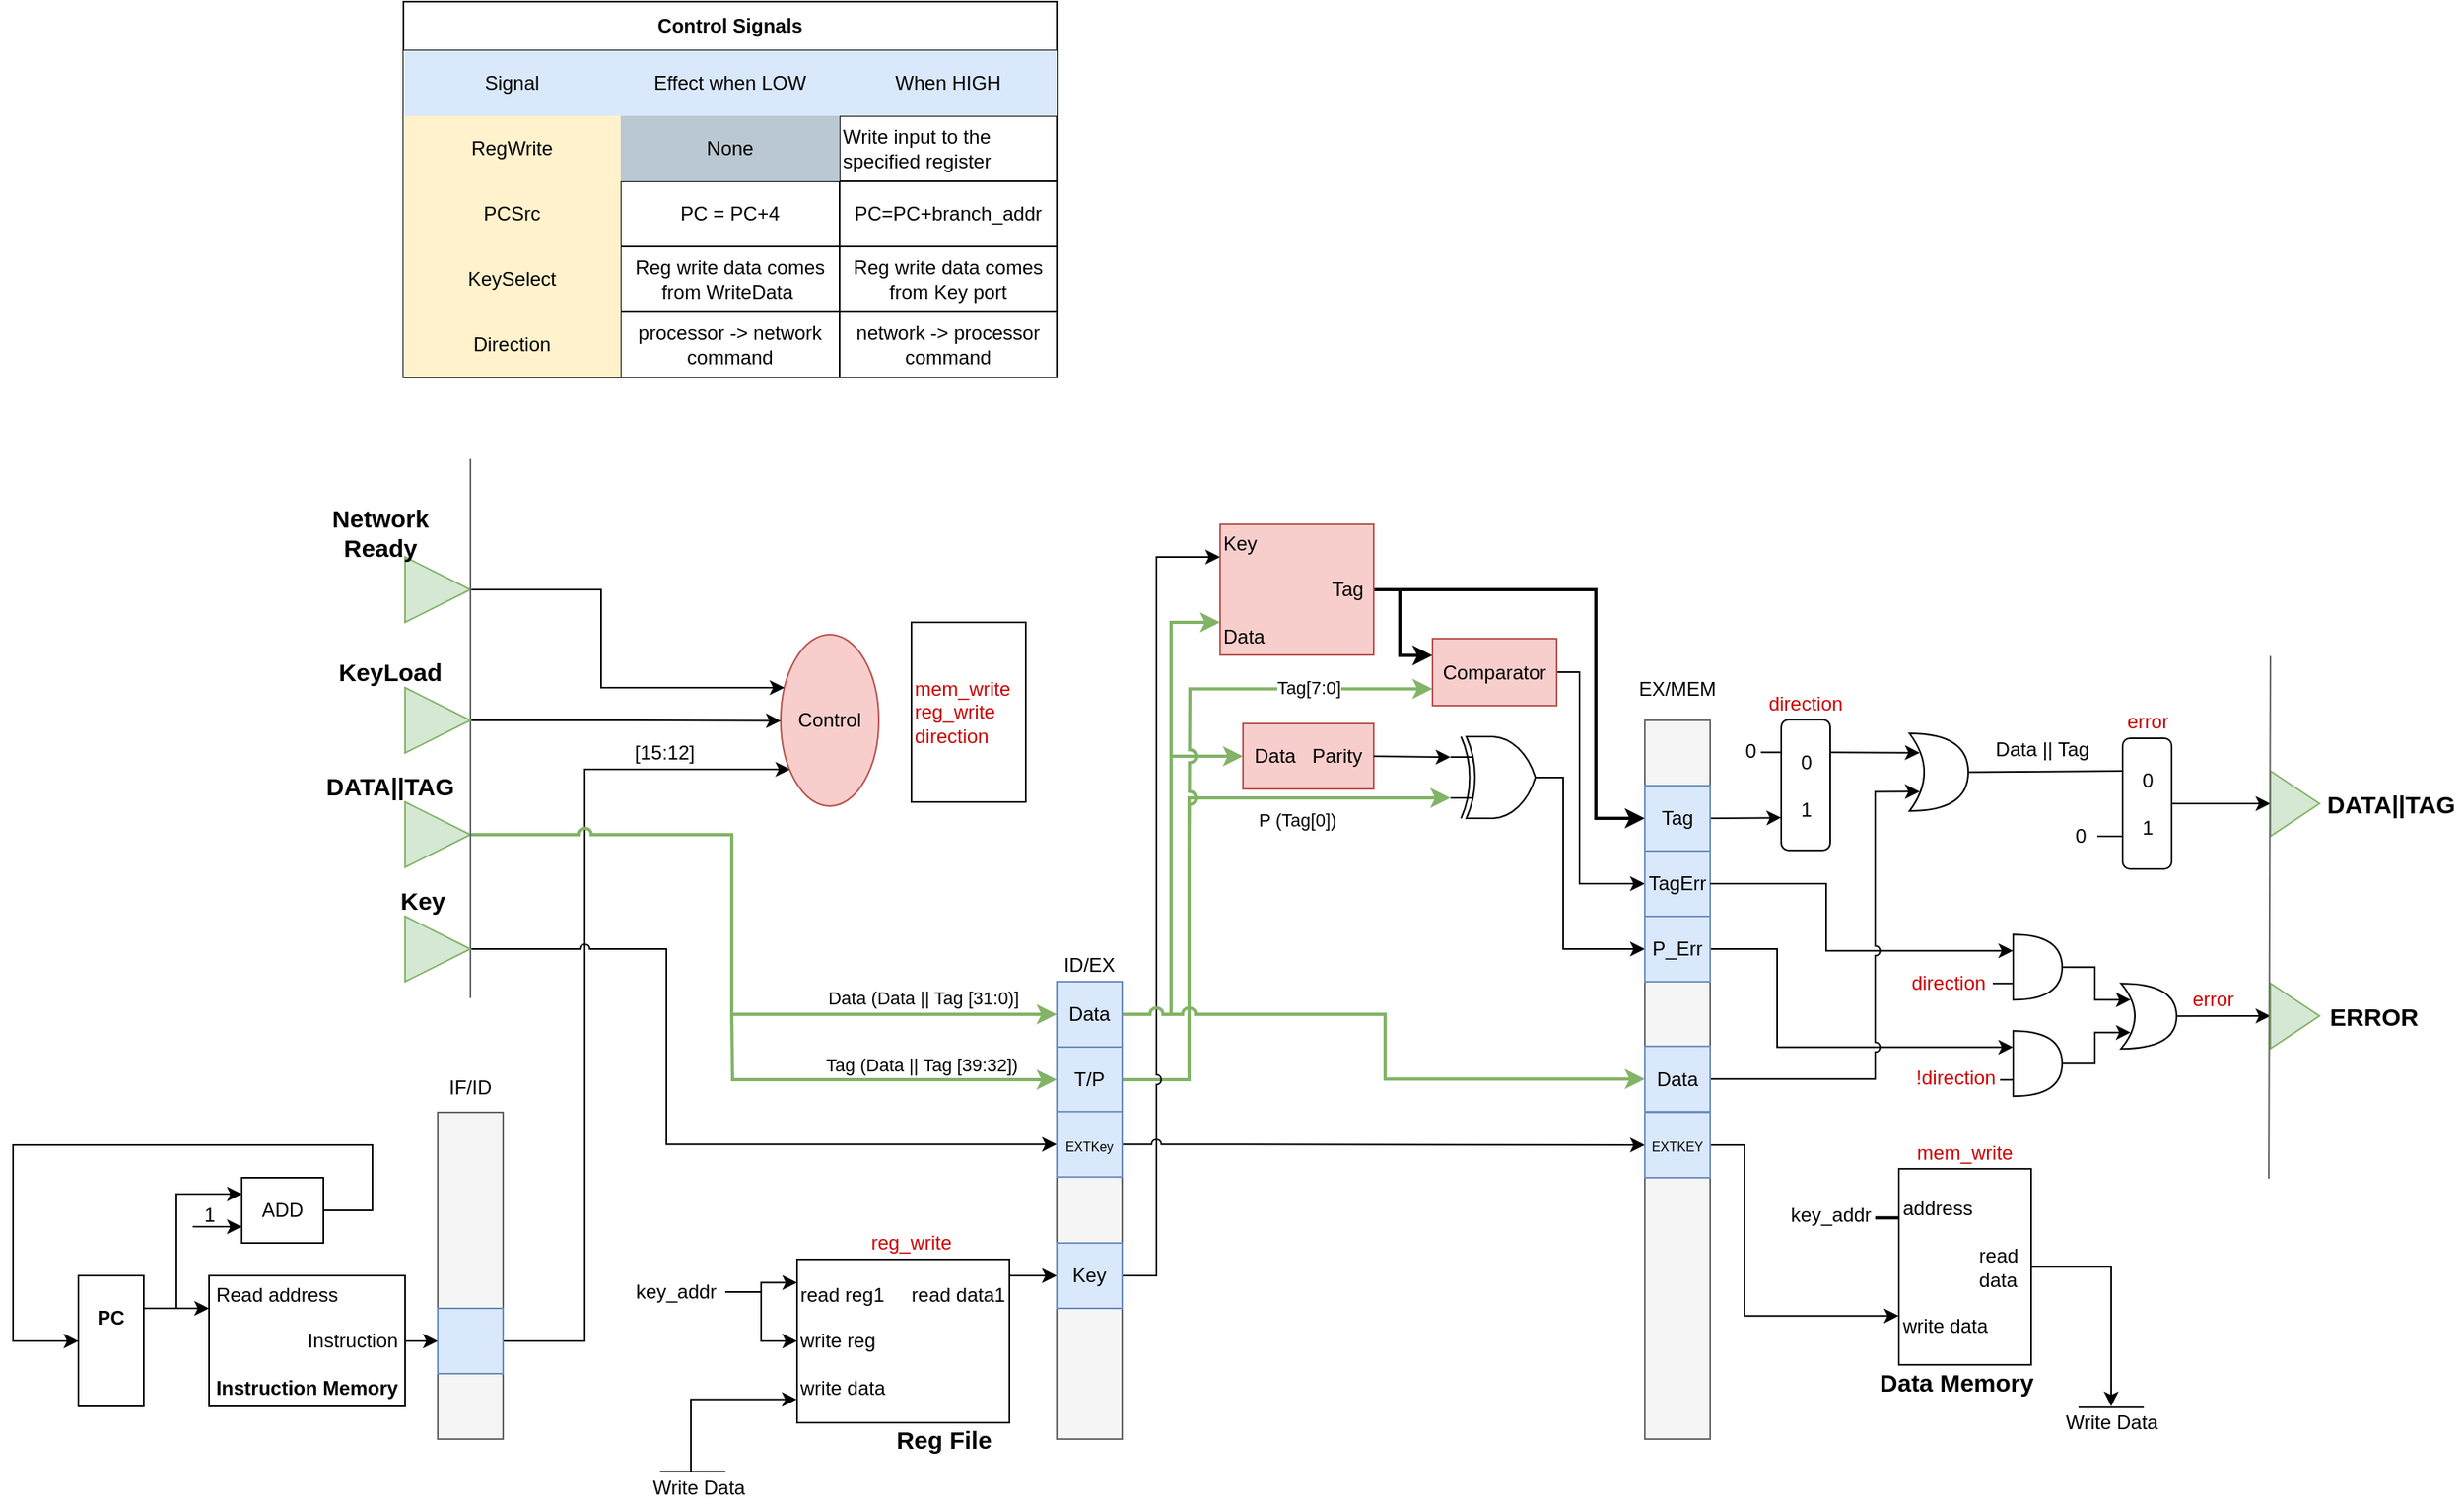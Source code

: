 <mxfile version="14.5.1" type="device"><diagram name="Page-1" id="74e2e168-ea6b-b213-b513-2b3c1d86103e"><mxGraphModel dx="2572" dy="563" grid="1" gridSize="10" guides="1" tooltips="1" connect="1" arrows="1" fold="1" page="1" pageScale="1" pageWidth="1654" pageHeight="1169" background="#ffffff" math="0" shadow="0"><root><mxCell id="0"/><mxCell id="1" parent="0"/><mxCell id="Qz7bdWwAVYigRdBkFdGd-472" value="" style="rounded=0;whiteSpace=wrap;html=1;fillColor=#f5f5f5;strokeColor=#666666;fontColor=#333333;" parent="1" vertex="1"><mxGeometry x="-561" y="560" width="40" height="440" as="geometry"/></mxCell><mxCell id="Qz7bdWwAVYigRdBkFdGd-471" value="" style="rounded=0;whiteSpace=wrap;html=1;fillColor=#f5f5f5;strokeColor=#666666;fontColor=#333333;" parent="1" vertex="1"><mxGeometry x="-921" y="720" width="40" height="280" as="geometry"/></mxCell><mxCell id="Qz7bdWwAVYigRdBkFdGd-112" value="" style="rounded=0;whiteSpace=wrap;html=1;fillColor=#f5f5f5;strokeColor=#666666;fontColor=#333333;" parent="1" vertex="1"><mxGeometry x="-1300" y="800" width="40" height="200" as="geometry"/></mxCell><mxCell id="Qz7bdWwAVYigRdBkFdGd-50" style="rounded=0;orthogonalLoop=1;jettySize=auto;html=1;strokeWidth=2;entryX=0;entryY=0.75;entryDx=0;entryDy=0;entryPerimeter=0;edgeStyle=elbowEdgeStyle;exitX=1;exitY=0.5;exitDx=0;exitDy=0;fillColor=#d5e8d4;strokeColor=#82b366;jumpStyle=arc;" parent="1" source="Qz7bdWwAVYigRdBkFdGd-68" target="X4M5kiGfj8G9DCbS5m-O-1" edge="1"><mxGeometry relative="1" as="geometry"><mxPoint x="-901" y="540" as="sourcePoint"/><mxPoint x="-671" y="680" as="targetPoint"/><Array as="points"><mxPoint x="-840" y="690"/><mxPoint x="-841" y="690"/><mxPoint x="-781" y="710"/></Array></mxGeometry></mxCell><mxCell id="Qz7bdWwAVYigRdBkFdGd-59" value="P (Tag[0])" style="edgeLabel;html=1;align=center;verticalAlign=middle;resizable=0;points=[];" parent="Qz7bdWwAVYigRdBkFdGd-50" vertex="1" connectable="0"><mxGeometry x="-0.06" y="-1" relative="1" as="geometry"><mxPoint x="65" y="-25.14" as="offset"/></mxGeometry></mxCell><mxCell id="6q1xAT7e-KM2-TRKY-lN-1" value="&lt;b&gt;PC&lt;br&gt;&lt;/b&gt;&lt;br&gt;&lt;br&gt;" style="rounded=0;whiteSpace=wrap;html=1;" parent="1" vertex="1"><mxGeometry x="-1520" y="900" width="40" height="80" as="geometry"/></mxCell><mxCell id="OQF8yWpYjCovLzbitYyB-6" style="edgeStyle=orthogonalEdgeStyle;rounded=0;orthogonalLoop=1;jettySize=auto;html=1;entryX=0;entryY=0.5;entryDx=0;entryDy=0;" parent="1" source="6q1xAT7e-KM2-TRKY-lN-2" target="Qz7bdWwAVYigRdBkFdGd-5" edge="1"><mxGeometry relative="1" as="geometry"><mxPoint x="-1320" y="950" as="targetPoint"/></mxGeometry></mxCell><mxCell id="6q1xAT7e-KM2-TRKY-lN-2" value="&lt;div style=&quot;text-align: left&quot;&gt;&lt;span&gt;Read address&lt;/span&gt;&lt;/div&gt;&lt;div style=&quot;text-align: left&quot;&gt;&lt;br&gt;&lt;/div&gt;&lt;div style=&quot;text-align: right&quot;&gt;&lt;span&gt;Instruction&lt;/span&gt;&lt;/div&gt;&lt;div style=&quot;text-align: right&quot;&gt;&lt;br&gt;&lt;/div&gt;&lt;div style=&quot;text-align: left&quot;&gt;&lt;span&gt;&lt;b&gt;Instruction Memory&lt;/b&gt;&lt;/span&gt;&lt;/div&gt;" style="rounded=0;whiteSpace=wrap;html=1;" parent="1" vertex="1"><mxGeometry x="-1440" y="900" width="120" height="80" as="geometry"/></mxCell><mxCell id="6q1xAT7e-KM2-TRKY-lN-3" value="" style="endArrow=classic;html=1;exitX=1;exitY=0.25;exitDx=0;exitDy=0;entryX=0;entryY=0.25;entryDx=0;entryDy=0;" parent="1" source="6q1xAT7e-KM2-TRKY-lN-1" target="6q1xAT7e-KM2-TRKY-lN-2" edge="1"><mxGeometry width="50" height="50" relative="1" as="geometry"><mxPoint x="-1320" y="990" as="sourcePoint"/><mxPoint x="-1270" y="940" as="targetPoint"/></mxGeometry></mxCell><mxCell id="6q1xAT7e-KM2-TRKY-lN-13" value="&lt;div&gt;&lt;span&gt;read reg1&amp;nbsp; &amp;nbsp; &amp;nbsp;read data1&lt;/span&gt;&lt;/div&gt;&lt;div style=&quot;text-align: right&quot;&gt;&lt;br&gt;&lt;/div&gt;&lt;div&gt;&lt;span&gt;write reg&lt;/span&gt;&lt;/div&gt;&lt;div&gt;&lt;span&gt;&lt;br&gt;&lt;/span&gt;&lt;/div&gt;write data" style="rounded=0;whiteSpace=wrap;html=1;align=left;" parent="1" vertex="1"><mxGeometry x="-1080" y="890" width="130" height="100" as="geometry"/></mxCell><mxCell id="zgt9jMyl5GcCJCUbDBFP-15" style="edgeStyle=orthogonalEdgeStyle;rounded=0;jumpStyle=arc;orthogonalLoop=1;jettySize=auto;html=1;exitX=1;exitY=0.5;exitDx=0;exitDy=0;strokeWidth=1;entryX=0.5;entryY=0;entryDx=0;entryDy=0;" edge="1" parent="1" source="6q1xAT7e-KM2-TRKY-lN-38" target="Qz7bdWwAVYigRdBkFdGd-151"><mxGeometry relative="1" as="geometry"><mxPoint x="-275.5" y="970" as="targetPoint"/><Array as="points"><mxPoint x="-275.5" y="895"/></Array></mxGeometry></mxCell><mxCell id="zgt9jMyl5GcCJCUbDBFP-55" style="edgeStyle=orthogonalEdgeStyle;rounded=0;jumpStyle=arc;orthogonalLoop=1;jettySize=auto;html=1;exitX=0;exitY=0.25;exitDx=0;exitDy=0;startArrow=none;startFill=0;endArrow=none;endFill=0;strokeWidth=2;" edge="1" parent="1" source="6q1xAT7e-KM2-TRKY-lN-38"><mxGeometry relative="1" as="geometry"><mxPoint x="-420" y="864.534" as="targetPoint"/></mxGeometry></mxCell><mxCell id="6q1xAT7e-KM2-TRKY-lN-38" value="&lt;div&gt;&lt;span&gt;address&lt;/span&gt;&lt;/div&gt;&lt;div&gt;&lt;span&gt;&lt;br&gt;&lt;/span&gt;&lt;/div&gt;&lt;div&gt;&lt;span&gt;&amp;nbsp; &amp;nbsp; &amp;nbsp; &amp;nbsp; &amp;nbsp; &amp;nbsp; &amp;nbsp; read&lt;/span&gt;&lt;/div&gt;&lt;div&gt;&lt;span&gt;&amp;nbsp; &amp;nbsp; &amp;nbsp; &amp;nbsp; &amp;nbsp; &amp;nbsp; &amp;nbsp; data&lt;/span&gt;&lt;/div&gt;&lt;div style=&quot;text-align: right&quot;&gt;&lt;br&gt;&lt;/div&gt;&lt;div&gt;&lt;span&gt;write data&lt;/span&gt;&lt;/div&gt;" style="rounded=0;whiteSpace=wrap;html=1;align=left;" parent="1" vertex="1"><mxGeometry x="-405.5" y="834.58" width="81" height="120" as="geometry"/></mxCell><mxCell id="6q1xAT7e-KM2-TRKY-lN-56" value="&lt;font style=&quot;font-size: 15px&quot;&gt;&lt;b&gt;Reg File&lt;/b&gt;&lt;/font&gt;" style="text;html=1;strokeColor=none;fillColor=none;align=center;verticalAlign=middle;whiteSpace=wrap;rounded=0;" parent="1" vertex="1"><mxGeometry x="-1030" y="990" width="80" height="20" as="geometry"/></mxCell><mxCell id="6q1xAT7e-KM2-TRKY-lN-57" value="&lt;font style=&quot;font-size: 15px&quot;&gt;&lt;b&gt;Data Memory&lt;/b&gt;&lt;/font&gt;" style="text;html=1;strokeColor=none;fillColor=none;align=center;verticalAlign=middle;whiteSpace=wrap;rounded=0;" parent="1" vertex="1"><mxGeometry x="-430.5" y="954.58" width="120" height="20" as="geometry"/></mxCell><mxCell id="6q1xAT7e-KM2-TRKY-lN-79" value="" style="endArrow=classic;html=1;entryX=0;entryY=0.25;entryDx=0;entryDy=0;exitX=1;exitY=0.25;exitDx=0;exitDy=0;rounded=0;" parent="1" source="6q1xAT7e-KM2-TRKY-lN-1" target="Qz7bdWwAVYigRdBkFdGd-65" edge="1"><mxGeometry width="50" height="50" relative="1" as="geometry"><mxPoint x="-1460" y="480" as="sourcePoint"/><mxPoint x="-574.992" y="264.078" as="targetPoint"/><Array as="points"><mxPoint x="-1460" y="920"/><mxPoint x="-1460" y="850"/></Array></mxGeometry></mxCell><mxCell id="OQF8yWpYjCovLzbitYyB-7" value="IF/ID" style="text;html=1;strokeColor=none;fillColor=none;align=center;verticalAlign=middle;whiteSpace=wrap;rounded=0;" parent="1" vertex="1"><mxGeometry x="-1300" y="774.58" width="40" height="20" as="geometry"/></mxCell><mxCell id="OQF8yWpYjCovLzbitYyB-9" value="ID/EX" style="text;html=1;strokeColor=none;fillColor=none;align=center;verticalAlign=middle;whiteSpace=wrap;rounded=0;" parent="1" vertex="1"><mxGeometry x="-921" y="700" width="40" height="20" as="geometry"/></mxCell><mxCell id="OQF8yWpYjCovLzbitYyB-10" value="" style="endArrow=classic;html=1;entryX=0;entryY=0.5;entryDx=0;entryDy=0;rounded=0;edgeStyle=elbowEdgeStyle;" parent="1" target="Qz7bdWwAVYigRdBkFdGd-8" edge="1"><mxGeometry width="50" height="50" relative="1" as="geometry"><mxPoint x="-950" y="900" as="sourcePoint"/><mxPoint x="-900" y="852.08" as="targetPoint"/><Array as="points"><mxPoint x="-941" y="900"/></Array></mxGeometry></mxCell><mxCell id="OQF8yWpYjCovLzbitYyB-30" value="EX/MEM" style="text;html=1;strokeColor=none;fillColor=none;align=center;verticalAlign=middle;whiteSpace=wrap;rounded=0;" parent="1" vertex="1"><mxGeometry x="-561" y="531" width="40" height="20" as="geometry"/></mxCell><mxCell id="k0A_4YkUhH9i3NWK06eN-8" value="1" style="text;html=1;align=center;verticalAlign=middle;resizable=0;points=[];autosize=1;" parent="1" vertex="1"><mxGeometry x="-1450" y="853" width="20" height="20" as="geometry"/></mxCell><mxCell id="k0A_4YkUhH9i3NWK06eN-9" value="" style="endArrow=classic;html=1;entryX=0;entryY=0.75;entryDx=0;entryDy=0;" parent="1" target="Qz7bdWwAVYigRdBkFdGd-65" edge="1"><mxGeometry width="50" height="50" relative="1" as="geometry"><mxPoint x="-1450" y="870" as="sourcePoint"/><mxPoint x="-1446.132" y="820.845" as="targetPoint"/></mxGeometry></mxCell><mxCell id="k0A_4YkUhH9i3NWK06eN-18" value="" style="endArrow=classic;html=1;exitX=1;exitY=0.5;exitDx=0;exitDy=0;rounded=0;entryX=0;entryY=0.5;entryDx=0;entryDy=0;" parent="1" source="Qz7bdWwAVYigRdBkFdGd-65" target="6q1xAT7e-KM2-TRKY-lN-1" edge="1"><mxGeometry width="50" height="50" relative="1" as="geometry"><mxPoint x="-1360.442" y="764.869" as="sourcePoint"/><mxPoint x="-1580" y="925" as="targetPoint"/><Array as="points"><mxPoint x="-1340" y="860"/><mxPoint x="-1340" y="820"/><mxPoint x="-1560" y="820"/><mxPoint x="-1560" y="940"/></Array></mxGeometry></mxCell><mxCell id="Qz7bdWwAVYigRdBkFdGd-118" style="edgeStyle=elbowEdgeStyle;rounded=0;jumpStyle=arc;orthogonalLoop=1;jettySize=auto;html=1;strokeWidth=1;entryX=0.097;entryY=0.786;entryDx=0;entryDy=0;entryPerimeter=0;" parent="1" source="Qz7bdWwAVYigRdBkFdGd-5" edge="1" target="Qz7bdWwAVYigRdBkFdGd-115"><mxGeometry relative="1" as="geometry"><mxPoint x="-1090" y="590" as="targetPoint"/><Array as="points"><mxPoint x="-1210" y="750"/><mxPoint x="-1210" y="610"/><mxPoint x="-1210" y="580"/><mxPoint x="-1210" y="740"/></Array></mxGeometry></mxCell><mxCell id="Qz7bdWwAVYigRdBkFdGd-5" value="" style="whiteSpace=wrap;html=1;aspect=fixed;fillColor=#dae8fc;strokeColor=#6c8ebf;" parent="1" vertex="1"><mxGeometry x="-1300" y="920" width="40" height="40" as="geometry"/></mxCell><mxCell id="zgt9jMyl5GcCJCUbDBFP-25" style="edgeStyle=orthogonalEdgeStyle;rounded=0;jumpStyle=arc;orthogonalLoop=1;jettySize=auto;html=1;exitX=1;exitY=0.5;exitDx=0;exitDy=0;entryX=0;entryY=0.25;entryDx=0;entryDy=0;startArrow=none;startFill=0;endArrow=classic;endFill=1;strokeWidth=1;" edge="1" parent="1" source="Qz7bdWwAVYigRdBkFdGd-8" target="Qz7bdWwAVYigRdBkFdGd-52"><mxGeometry relative="1" as="geometry"><Array as="points"><mxPoint x="-860" y="900"/><mxPoint x="-860" y="460"/></Array></mxGeometry></mxCell><mxCell id="Qz7bdWwAVYigRdBkFdGd-8" value="Key" style="whiteSpace=wrap;html=1;aspect=fixed;fillColor=#dae8fc;strokeColor=#6c8ebf;" parent="1" vertex="1"><mxGeometry x="-921" y="880" width="40" height="40" as="geometry"/></mxCell><mxCell id="Qz7bdWwAVYigRdBkFdGd-28" style="edgeStyle=orthogonalEdgeStyle;rounded=0;orthogonalLoop=1;jettySize=auto;html=1;entryX=0;entryY=0.5;entryDx=0;entryDy=0;fillColor=#d5e8d4;strokeColor=#82b366;strokeWidth=2;exitX=1;exitY=0.5;exitDx=0;exitDy=0;jumpStyle=arc;" parent="1" source="Qz7bdWwAVYigRdBkFdGd-25" target="Qz7bdWwAVYigRdBkFdGd-69" edge="1"><mxGeometry relative="1" as="geometry"><mxPoint x="-1110" y="730" as="sourcePoint"/><Array as="points"><mxPoint x="-1120" y="630"/><mxPoint x="-1120" y="740"/></Array></mxGeometry></mxCell><mxCell id="Qz7bdWwAVYigRdBkFdGd-32" value="Data (Data || Tag [31:0)]" style="edgeLabel;html=1;align=center;verticalAlign=middle;resizable=0;points=[];" parent="Qz7bdWwAVYigRdBkFdGd-28" vertex="1" connectable="0"><mxGeometry x="0.576" y="-2" relative="1" as="geometry"><mxPoint x="17.43" y="-12" as="offset"/></mxGeometry></mxCell><mxCell id="Qz7bdWwAVYigRdBkFdGd-25" value="" style="triangle;whiteSpace=wrap;html=1;fillColor=#d5e8d4;strokeColor=#82b366;" parent="1" vertex="1"><mxGeometry x="-1320" y="610" width="40" height="40" as="geometry"/></mxCell><mxCell id="Qz7bdWwAVYigRdBkFdGd-26" value="&lt;font style=&quot;font-size: 15px&quot;&gt;&lt;b&gt;DATA||TAG&lt;/b&gt;&lt;/font&gt;" style="text;html=1;strokeColor=none;fillColor=none;align=center;verticalAlign=middle;whiteSpace=wrap;rounded=0;" parent="1" vertex="1"><mxGeometry x="-1380" y="590" width="102.29" height="20" as="geometry"/></mxCell><mxCell id="Qz7bdWwAVYigRdBkFdGd-35" value="&lt;font style=&quot;font-size: 15px&quot;&gt;&lt;b&gt;ERROR&lt;/b&gt;&lt;/font&gt;" style="text;html=1;strokeColor=none;fillColor=none;align=center;verticalAlign=middle;whiteSpace=wrap;rounded=0;" parent="1" vertex="1"><mxGeometry x="-151.75" y="731.08" width="75" height="20" as="geometry"/></mxCell><mxCell id="zgt9jMyl5GcCJCUbDBFP-52" style="edgeStyle=orthogonalEdgeStyle;rounded=0;jumpStyle=arc;orthogonalLoop=1;jettySize=auto;html=1;exitX=0;exitY=0.5;exitDx=0;exitDy=0;startArrow=classic;startFill=1;endArrow=none;endFill=0;strokeWidth=2;fillColor=#d5e8d4;strokeColor=#82b366;" edge="1" parent="1" source="Qz7bdWwAVYigRdBkFdGd-43"><mxGeometry relative="1" as="geometry"><mxPoint x="-850" y="582" as="targetPoint"/></mxGeometry></mxCell><mxCell id="Qz7bdWwAVYigRdBkFdGd-43" value="Data&amp;nbsp; &amp;nbsp;Parity" style="rounded=0;whiteSpace=wrap;html=1;fillColor=#f8cecc;strokeColor=#b85450;" parent="1" vertex="1"><mxGeometry x="-807" y="562" width="80" height="40" as="geometry"/></mxCell><mxCell id="Qz7bdWwAVYigRdBkFdGd-46" style="rounded=0;orthogonalLoop=1;jettySize=auto;html=1;entryX=0;entryY=0.75;entryDx=0;entryDy=0;strokeWidth=2;edgeStyle=elbowEdgeStyle;exitX=1;exitY=0.5;exitDx=0;exitDy=0;fillColor=#d5e8d4;strokeColor=#82b366;jumpStyle=arc;" parent="1" source="Qz7bdWwAVYigRdBkFdGd-69" target="Qz7bdWwAVYigRdBkFdGd-52" edge="1"><mxGeometry relative="1" as="geometry"><mxPoint x="-901" y="500" as="sourcePoint"/><mxPoint x="-781" y="441.93" as="targetPoint"/><Array as="points"><mxPoint x="-851" y="620"/></Array></mxGeometry></mxCell><mxCell id="Qz7bdWwAVYigRdBkFdGd-63" style="edgeStyle=elbowEdgeStyle;rounded=0;jumpStyle=arc;orthogonalLoop=1;jettySize=auto;html=1;entryX=0;entryY=0.5;entryDx=0;entryDy=0;strokeWidth=1;exitX=1;exitY=0.5;exitDx=0;exitDy=0;exitPerimeter=0;" parent="1" source="X4M5kiGfj8G9DCbS5m-O-1" target="Qz7bdWwAVYigRdBkFdGd-60" edge="1"><mxGeometry relative="1" as="geometry"><Array as="points"><mxPoint x="-611" y="650"/></Array><mxPoint x="-621.0" y="620" as="sourcePoint"/></mxGeometry></mxCell><mxCell id="Qz7bdWwAVYigRdBkFdGd-57" style="edgeStyle=elbowEdgeStyle;rounded=0;orthogonalLoop=1;jettySize=auto;html=1;entryX=0;entryY=0.25;entryDx=0;entryDy=0;strokeWidth=2;exitX=1;exitY=0.5;exitDx=0;exitDy=0;" parent="1" source="Qz7bdWwAVYigRdBkFdGd-52" target="Qz7bdWwAVYigRdBkFdGd-55" edge="1"><mxGeometry relative="1" as="geometry"><Array as="points"><mxPoint x="-711" y="500"/></Array></mxGeometry></mxCell><mxCell id="Qz7bdWwAVYigRdBkFdGd-89" style="rounded=0;jumpStyle=arc;orthogonalLoop=1;jettySize=auto;elbow=vertical;html=1;entryX=0;entryY=0.5;entryDx=0;entryDy=0;strokeWidth=2;exitX=1;exitY=0.5;exitDx=0;exitDy=0;" parent="1" source="Qz7bdWwAVYigRdBkFdGd-52" target="Qz7bdWwAVYigRdBkFdGd-88" edge="1"><mxGeometry relative="1" as="geometry"><Array as="points"><mxPoint x="-591" y="480"/><mxPoint x="-591" y="620"/></Array></mxGeometry></mxCell><mxCell id="Qz7bdWwAVYigRdBkFdGd-52" value="&lt;div&gt;&lt;span&gt;Key&lt;/span&gt;&lt;/div&gt;&lt;div&gt;&lt;br&gt;&lt;/div&gt;&lt;div&gt;&amp;nbsp; &amp;nbsp; &amp;nbsp; &amp;nbsp; &amp;nbsp; &amp;nbsp; &amp;nbsp; &amp;nbsp; &amp;nbsp; &amp;nbsp; Tag&lt;/div&gt;&lt;div&gt;&lt;br&gt;&lt;/div&gt;&lt;div&gt;Data&lt;/div&gt;" style="rounded=0;whiteSpace=wrap;html=1;fillColor=#f8cecc;strokeColor=#b85450;align=left;" parent="1" vertex="1"><mxGeometry x="-821" y="440" width="94" height="80" as="geometry"/></mxCell><mxCell id="Qz7bdWwAVYigRdBkFdGd-62" style="edgeStyle=elbowEdgeStyle;rounded=0;jumpStyle=arc;orthogonalLoop=1;jettySize=auto;html=1;entryX=0;entryY=0.5;entryDx=0;entryDy=0;strokeWidth=1;" parent="1" source="Qz7bdWwAVYigRdBkFdGd-55" target="Qz7bdWwAVYigRdBkFdGd-61" edge="1"><mxGeometry relative="1" as="geometry"><Array as="points"><mxPoint x="-601" y="590"/></Array></mxGeometry></mxCell><mxCell id="zgt9jMyl5GcCJCUbDBFP-26" style="edgeStyle=orthogonalEdgeStyle;rounded=0;jumpStyle=arc;orthogonalLoop=1;jettySize=auto;html=1;exitX=0;exitY=0.75;exitDx=0;exitDy=0;startArrow=classic;startFill=1;endArrow=none;endFill=0;strokeWidth=2;fillColor=#d5e8d4;strokeColor=#82b366;" edge="1" parent="1" source="Qz7bdWwAVYigRdBkFdGd-55"><mxGeometry relative="1" as="geometry"><mxPoint x="-840" y="640" as="targetPoint"/></mxGeometry></mxCell><mxCell id="Qz7bdWwAVYigRdBkFdGd-55" value="Comparator" style="rounded=0;whiteSpace=wrap;html=1;fillColor=#f8cecc;strokeColor=#b85450;" parent="1" vertex="1"><mxGeometry x="-691" y="510" width="76" height="41" as="geometry"/></mxCell><mxCell id="zgt9jMyl5GcCJCUbDBFP-39" style="edgeStyle=orthogonalEdgeStyle;rounded=0;jumpStyle=arc;orthogonalLoop=1;jettySize=auto;html=1;exitX=1;exitY=0.5;exitDx=0;exitDy=0;entryX=0;entryY=0.25;entryDx=0;entryDy=0;entryPerimeter=0;startArrow=none;startFill=0;endArrow=classic;endFill=1;strokeWidth=1;" edge="1" parent="1" source="Qz7bdWwAVYigRdBkFdGd-60" target="Qz7bdWwAVYigRdBkFdGd-93"><mxGeometry relative="1" as="geometry"><Array as="points"><mxPoint x="-480" y="700"/><mxPoint x="-480" y="760"/></Array></mxGeometry></mxCell><mxCell id="Qz7bdWwAVYigRdBkFdGd-60" value="P_Err" style="whiteSpace=wrap;html=1;aspect=fixed;fillColor=#dae8fc;strokeColor=#6c8ebf;" parent="1" vertex="1"><mxGeometry x="-561" y="680" width="40" height="40" as="geometry"/></mxCell><mxCell id="Qz7bdWwAVYigRdBkFdGd-61" value="TagErr" style="whiteSpace=wrap;html=1;aspect=fixed;fillColor=#dae8fc;strokeColor=#6c8ebf;" parent="1" vertex="1"><mxGeometry x="-561" y="640" width="40" height="40" as="geometry"/></mxCell><mxCell id="Qz7bdWwAVYigRdBkFdGd-65" value="ADD" style="rounded=0;whiteSpace=wrap;html=1;" parent="1" vertex="1"><mxGeometry x="-1420" y="840" width="50" height="40" as="geometry"/></mxCell><mxCell id="zgt9jMyl5GcCJCUbDBFP-23" style="edgeStyle=orthogonalEdgeStyle;rounded=0;jumpStyle=arc;orthogonalLoop=1;jettySize=auto;html=1;exitX=0;exitY=0.5;exitDx=0;exitDy=0;startArrow=classic;startFill=1;endArrow=none;endFill=0;strokeWidth=2;fillColor=#d5e8d4;strokeColor=#82b366;" edge="1" parent="1" source="Qz7bdWwAVYigRdBkFdGd-68"><mxGeometry relative="1" as="geometry"><mxPoint x="-1120" y="740" as="targetPoint"/></mxGeometry></mxCell><mxCell id="Qz7bdWwAVYigRdBkFdGd-68" value="T/P" style="whiteSpace=wrap;html=1;aspect=fixed;fillColor=#dae8fc;strokeColor=#6c8ebf;" parent="1" vertex="1"><mxGeometry x="-921" y="760" width="40" height="40" as="geometry"/></mxCell><mxCell id="Qz7bdWwAVYigRdBkFdGd-69" value="Data" style="whiteSpace=wrap;html=1;aspect=fixed;fillColor=#dae8fc;strokeColor=#6c8ebf;" parent="1" vertex="1"><mxGeometry x="-921" y="720" width="40" height="40" as="geometry"/></mxCell><mxCell id="Qz7bdWwAVYigRdBkFdGd-80" value="" style="endArrow=none;html=1;strokeWidth=1;" parent="1" edge="1"><mxGeometry width="50" height="50" relative="1" as="geometry"><mxPoint x="-1163.86" y="1020" as="sourcePoint"/><mxPoint x="-1123.86" y="1020" as="targetPoint"/></mxGeometry></mxCell><mxCell id="Qz7bdWwAVYigRdBkFdGd-82" style="edgeStyle=elbowEdgeStyle;rounded=0;jumpStyle=arc;orthogonalLoop=1;jettySize=auto;html=1;entryX=-0.002;entryY=0.858;entryDx=0;entryDy=0;strokeWidth=1;exitX=0.5;exitY=0;exitDx=0;exitDy=0;entryPerimeter=0;" parent="1" source="Qz7bdWwAVYigRdBkFdGd-81" target="6q1xAT7e-KM2-TRKY-lN-13" edge="1"><mxGeometry relative="1" as="geometry"><Array as="points"><mxPoint x="-1145" y="1040"/></Array><mxPoint x="-1171.36" y="1025" as="targetPoint"/></mxGeometry></mxCell><mxCell id="Qz7bdWwAVYigRdBkFdGd-81" value="Write Data" style="text;html=1;strokeColor=none;fillColor=none;align=center;verticalAlign=middle;whiteSpace=wrap;rounded=0;" parent="1" vertex="1"><mxGeometry x="-1190" y="1020" width="100" height="20" as="geometry"/></mxCell><mxCell id="zgt9jMyl5GcCJCUbDBFP-35" style="edgeStyle=orthogonalEdgeStyle;rounded=0;jumpStyle=arc;orthogonalLoop=1;jettySize=auto;html=1;exitX=1;exitY=0.5;exitDx=0;exitDy=0;entryX=0;entryY=0.75;entryDx=0;entryDy=0;startArrow=none;startFill=0;endArrow=classic;endFill=1;strokeWidth=1;" edge="1" parent="1" source="Qz7bdWwAVYigRdBkFdGd-88" target="Qz7bdWwAVYigRdBkFdGd-125"><mxGeometry relative="1" as="geometry"/></mxCell><mxCell id="Qz7bdWwAVYigRdBkFdGd-88" value="Tag" style="whiteSpace=wrap;html=1;aspect=fixed;fillColor=#dae8fc;strokeColor=#6c8ebf;" parent="1" vertex="1"><mxGeometry x="-561" y="600" width="40" height="40" as="geometry"/></mxCell><mxCell id="zgt9jMyl5GcCJCUbDBFP-42" style="edgeStyle=orthogonalEdgeStyle;rounded=0;jumpStyle=arc;orthogonalLoop=1;jettySize=auto;html=1;exitX=1;exitY=0.5;exitDx=0;exitDy=0;exitPerimeter=0;entryX=0;entryY=0.5;entryDx=0;entryDy=0;startArrow=none;startFill=0;endArrow=classic;endFill=1;strokeWidth=1;" edge="1" parent="1" source="Qz7bdWwAVYigRdBkFdGd-90" target="Qz7bdWwAVYigRdBkFdGd-103"><mxGeometry relative="1" as="geometry"/></mxCell><mxCell id="Qz7bdWwAVYigRdBkFdGd-90" value="" style="shape=xor;whiteSpace=wrap;html=1;" parent="1" vertex="1"><mxGeometry x="-269.5" y="721.08" width="34" height="40" as="geometry"/></mxCell><mxCell id="zgt9jMyl5GcCJCUbDBFP-38" style="edgeStyle=orthogonalEdgeStyle;rounded=0;jumpStyle=arc;orthogonalLoop=1;jettySize=auto;html=1;exitX=0;exitY=0.25;exitDx=0;exitDy=0;exitPerimeter=0;entryX=1;entryY=0.5;entryDx=0;entryDy=0;startArrow=classic;startFill=1;endArrow=none;endFill=0;strokeWidth=1;" edge="1" parent="1" source="Qz7bdWwAVYigRdBkFdGd-91" target="Qz7bdWwAVYigRdBkFdGd-61"><mxGeometry relative="1" as="geometry"><Array as="points"><mxPoint x="-450" y="701"/><mxPoint x="-450" y="660"/></Array></mxGeometry></mxCell><mxCell id="zgt9jMyl5GcCJCUbDBFP-43" style="edgeStyle=orthogonalEdgeStyle;rounded=0;jumpStyle=arc;orthogonalLoop=1;jettySize=auto;html=1;exitX=1;exitY=0.5;exitDx=0;exitDy=0;exitPerimeter=0;entryX=0.175;entryY=0.25;entryDx=0;entryDy=0;entryPerimeter=0;startArrow=none;startFill=0;endArrow=classic;endFill=1;strokeWidth=1;" edge="1" parent="1" source="Qz7bdWwAVYigRdBkFdGd-91" target="Qz7bdWwAVYigRdBkFdGd-90"><mxGeometry relative="1" as="geometry"/></mxCell><mxCell id="zgt9jMyl5GcCJCUbDBFP-48" style="edgeStyle=orthogonalEdgeStyle;rounded=0;jumpStyle=arc;orthogonalLoop=1;jettySize=auto;html=1;exitX=0;exitY=0.75;exitDx=0;exitDy=0;exitPerimeter=0;startArrow=none;startFill=0;endArrow=none;endFill=0;strokeWidth=1;" edge="1" parent="1" source="Qz7bdWwAVYigRdBkFdGd-91"><mxGeometry relative="1" as="geometry"><mxPoint x="-348" y="721.18" as="targetPoint"/></mxGeometry></mxCell><mxCell id="Qz7bdWwAVYigRdBkFdGd-91" value="" style="shape=or;whiteSpace=wrap;html=1;" parent="1" vertex="1"><mxGeometry x="-335.5" y="691.08" width="30" height="40" as="geometry"/></mxCell><mxCell id="zgt9jMyl5GcCJCUbDBFP-21" style="edgeStyle=orthogonalEdgeStyle;rounded=0;jumpStyle=arc;orthogonalLoop=1;jettySize=auto;html=1;exitX=0;exitY=0.75;exitDx=0;exitDy=0;exitPerimeter=0;endArrow=none;endFill=0;strokeWidth=1;" edge="1" parent="1" source="Qz7bdWwAVYigRdBkFdGd-93"><mxGeometry relative="1" as="geometry"><mxPoint x="-343.5" y="781.057" as="targetPoint"/></mxGeometry></mxCell><mxCell id="zgt9jMyl5GcCJCUbDBFP-44" style="edgeStyle=orthogonalEdgeStyle;rounded=0;jumpStyle=arc;orthogonalLoop=1;jettySize=auto;html=1;exitX=1;exitY=0.5;exitDx=0;exitDy=0;exitPerimeter=0;entryX=0.175;entryY=0.75;entryDx=0;entryDy=0;entryPerimeter=0;startArrow=none;startFill=0;endArrow=classic;endFill=1;strokeWidth=1;" edge="1" parent="1" source="Qz7bdWwAVYigRdBkFdGd-93" target="Qz7bdWwAVYigRdBkFdGd-90"><mxGeometry relative="1" as="geometry"/></mxCell><mxCell id="Qz7bdWwAVYigRdBkFdGd-93" value="" style="shape=or;whiteSpace=wrap;html=1;" parent="1" vertex="1"><mxGeometry x="-335.5" y="750.08" width="30" height="40" as="geometry"/></mxCell><mxCell id="Qz7bdWwAVYigRdBkFdGd-96" value="&lt;font color=&quot;#cc0000&quot;&gt;direction&lt;/font&gt;" style="text;html=1;strokeColor=none;fillColor=none;align=center;verticalAlign=middle;whiteSpace=wrap;rounded=0;" parent="1" vertex="1"><mxGeometry x="-400.5" y="711.08" width="50" height="20" as="geometry"/></mxCell><mxCell id="Qz7bdWwAVYigRdBkFdGd-97" value="&lt;font color=&quot;#cc0000&quot;&gt;!direction&lt;/font&gt;" style="text;html=1;strokeColor=none;fillColor=none;align=center;verticalAlign=middle;whiteSpace=wrap;rounded=0;" parent="1" vertex="1"><mxGeometry x="-400.5" y="769.08" width="59" height="20" as="geometry"/></mxCell><mxCell id="Qz7bdWwAVYigRdBkFdGd-102" value="" style="triangle;whiteSpace=wrap;html=1;fillColor=#d5e8d4;strokeColor=#82b366;" parent="1" vertex="1"><mxGeometry x="-178" y="591" width="30" height="40" as="geometry"/></mxCell><mxCell id="Qz7bdWwAVYigRdBkFdGd-103" value="" style="triangle;whiteSpace=wrap;html=1;fillColor=#d5e8d4;strokeColor=#82b366;" parent="1" vertex="1"><mxGeometry x="-178" y="721" width="30" height="40" as="geometry"/></mxCell><mxCell id="Qz7bdWwAVYigRdBkFdGd-104" value="&lt;b&gt;&lt;font style=&quot;font-size: 15px&quot;&gt;DATA||TAG&lt;/font&gt;&lt;/b&gt;" style="text;html=1;strokeColor=none;fillColor=none;align=center;verticalAlign=middle;whiteSpace=wrap;rounded=0;" parent="1" vertex="1"><mxGeometry x="-148" y="596.0" width="87.5" height="30" as="geometry"/></mxCell><mxCell id="Qz7bdWwAVYigRdBkFdGd-115" value="Control" style="ellipse;whiteSpace=wrap;html=1;fillColor=#f8cecc;strokeColor=#b85450;" parent="1" vertex="1"><mxGeometry x="-1090" y="507.5" width="60" height="105" as="geometry"/></mxCell><mxCell id="Qz7bdWwAVYigRdBkFdGd-119" value="&lt;div&gt;&lt;span style=&quot;color: rgb(204 , 0 , 0)&quot;&gt;&lt;br&gt;&lt;/span&gt;&lt;/div&gt;&lt;div&gt;&lt;span style=&quot;color: rgb(204 , 0 , 0)&quot;&gt;mem_write&lt;/span&gt;&lt;/div&gt;&lt;div&gt;&lt;span style=&quot;color: rgb(204 , 0 , 0)&quot;&gt;reg_write&lt;/span&gt;&lt;/div&gt;&lt;div&gt;&lt;span style=&quot;color: rgb(204 , 0 , 0)&quot;&gt;direction&lt;/span&gt;&lt;/div&gt;&lt;div&gt;&lt;span&gt;&lt;font color=&quot;#cc0000&quot;&gt;&lt;br&gt;&lt;/font&gt;&lt;/span&gt;&lt;/div&gt;" style="rounded=0;whiteSpace=wrap;html=1;align=left;" parent="1" vertex="1"><mxGeometry x="-1010" y="500" width="70" height="110" as="geometry"/></mxCell><mxCell id="zgt9jMyl5GcCJCUbDBFP-53" style="edgeStyle=orthogonalEdgeStyle;rounded=0;jumpStyle=arc;orthogonalLoop=1;jettySize=auto;html=1;exitX=0;exitY=0.5;exitDx=0;exitDy=0;startArrow=classic;startFill=1;endArrow=none;endFill=0;strokeWidth=2;fillColor=#d5e8d4;strokeColor=#82b366;" edge="1" parent="1" source="Qz7bdWwAVYigRdBkFdGd-121"><mxGeometry relative="1" as="geometry"><mxPoint x="-850" y="740" as="targetPoint"/><Array as="points"><mxPoint x="-720" y="780"/><mxPoint x="-720" y="740"/></Array></mxGeometry></mxCell><mxCell id="zgt9jMyl5GcCJCUbDBFP-71" style="edgeStyle=orthogonalEdgeStyle;rounded=0;jumpStyle=arc;orthogonalLoop=1;jettySize=auto;html=1;exitX=1;exitY=0.5;exitDx=0;exitDy=0;startArrow=none;startFill=0;endArrow=classic;endFill=1;strokeWidth=1;entryX=0.175;entryY=0.75;entryDx=0;entryDy=0;entryPerimeter=0;" edge="1" parent="1" source="Qz7bdWwAVYigRdBkFdGd-121" target="zgt9jMyl5GcCJCUbDBFP-79"><mxGeometry relative="1" as="geometry"><mxPoint x="-420" y="630" as="targetPoint"/><Array as="points"><mxPoint x="-420" y="780"/><mxPoint x="-420" y="604"/></Array></mxGeometry></mxCell><mxCell id="Qz7bdWwAVYigRdBkFdGd-121" value="Data" style="whiteSpace=wrap;html=1;aspect=fixed;fillColor=#dae8fc;strokeColor=#6c8ebf;" parent="1" vertex="1"><mxGeometry x="-561" y="759.58" width="40" height="40" as="geometry"/></mxCell><mxCell id="zgt9jMyl5GcCJCUbDBFP-73" style="edgeStyle=orthogonalEdgeStyle;rounded=0;jumpStyle=arc;orthogonalLoop=1;jettySize=auto;html=1;exitX=0;exitY=0.25;exitDx=0;exitDy=0;startArrow=none;startFill=0;endArrow=none;endFill=0;strokeWidth=1;" edge="1" parent="1" source="Qz7bdWwAVYigRdBkFdGd-125"><mxGeometry relative="1" as="geometry"><mxPoint x="-490" y="579.714" as="targetPoint"/></mxGeometry></mxCell><mxCell id="zgt9jMyl5GcCJCUbDBFP-81" style="edgeStyle=orthogonalEdgeStyle;rounded=0;jumpStyle=arc;orthogonalLoop=1;jettySize=auto;html=1;exitX=1;exitY=0.25;exitDx=0;exitDy=0;entryX=0.175;entryY=0.25;entryDx=0;entryDy=0;entryPerimeter=0;startArrow=none;startFill=0;endArrow=classic;endFill=1;strokeWidth=1;" edge="1" parent="1" source="Qz7bdWwAVYigRdBkFdGd-125" target="zgt9jMyl5GcCJCUbDBFP-79"><mxGeometry relative="1" as="geometry"/></mxCell><mxCell id="Qz7bdWwAVYigRdBkFdGd-125" value="&lt;div&gt;0&lt;/div&gt;&lt;div&gt;&lt;br&gt;&lt;/div&gt;&lt;div&gt;1&lt;/div&gt;" style="rounded=1;whiteSpace=wrap;html=1;align=center;" parent="1" vertex="1"><mxGeometry x="-477.5" y="559.58" width="30" height="80" as="geometry"/></mxCell><mxCell id="Qz7bdWwAVYigRdBkFdGd-126" value="&lt;font color=&quot;#cc0000&quot;&gt;direction&lt;br&gt;&lt;/font&gt;" style="text;html=1;strokeColor=none;fillColor=none;align=center;verticalAlign=middle;whiteSpace=wrap;rounded=0;" parent="1" vertex="1"><mxGeometry x="-490" y="540.16" width="55" height="20" as="geometry"/></mxCell><mxCell id="zgt9jMyl5GcCJCUbDBFP-45" style="edgeStyle=orthogonalEdgeStyle;rounded=0;jumpStyle=arc;orthogonalLoop=1;jettySize=auto;html=1;exitX=1;exitY=0.5;exitDx=0;exitDy=0;startArrow=none;startFill=0;endArrow=classic;endFill=1;strokeWidth=1;" edge="1" parent="1" source="Qz7bdWwAVYigRdBkFdGd-144" target="Qz7bdWwAVYigRdBkFdGd-102"><mxGeometry relative="1" as="geometry"/></mxCell><mxCell id="zgt9jMyl5GcCJCUbDBFP-76" style="edgeStyle=orthogonalEdgeStyle;rounded=0;jumpStyle=arc;orthogonalLoop=1;jettySize=auto;html=1;exitX=0;exitY=0.75;exitDx=0;exitDy=0;startArrow=none;startFill=0;endArrow=none;endFill=0;strokeWidth=1;" edge="1" parent="1" source="Qz7bdWwAVYigRdBkFdGd-144"><mxGeometry relative="1" as="geometry"><mxPoint x="-284" y="631.134" as="targetPoint"/></mxGeometry></mxCell><mxCell id="Qz7bdWwAVYigRdBkFdGd-144" value="&lt;div&gt;0&lt;/div&gt;&lt;div&gt;&lt;br&gt;&lt;/div&gt;&lt;div&gt;1&lt;/div&gt;" style="rounded=1;whiteSpace=wrap;html=1;align=center;" parent="1" vertex="1"><mxGeometry x="-268.5" y="571" width="30" height="80" as="geometry"/></mxCell><mxCell id="Qz7bdWwAVYigRdBkFdGd-145" value="&lt;font color=&quot;#cc0000&quot;&gt;error&lt;br&gt;&lt;/font&gt;" style="text;html=1;strokeColor=none;fillColor=none;align=center;verticalAlign=middle;whiteSpace=wrap;rounded=0;" parent="1" vertex="1"><mxGeometry x="-273.5" y="551" width="40" height="20" as="geometry"/></mxCell><mxCell id="Qz7bdWwAVYigRdBkFdGd-151" value="Write Data" style="text;html=1;strokeColor=none;fillColor=none;align=center;verticalAlign=middle;whiteSpace=wrap;rounded=0;" parent="1" vertex="1"><mxGeometry x="-310.5" y="980" width="70" height="20" as="geometry"/></mxCell><mxCell id="zgt9jMyl5GcCJCUbDBFP-4" style="edgeStyle=orthogonalEdgeStyle;rounded=0;orthogonalLoop=1;jettySize=auto;html=1;exitX=1;exitY=0.5;exitDx=0;exitDy=0;" edge="1" parent="1" source="Qz7bdWwAVYigRdBkFdGd-156" target="Qz7bdWwAVYigRdBkFdGd-115"><mxGeometry relative="1" as="geometry"><mxPoint x="-1090" y="540" as="targetPoint"/><Array as="points"><mxPoint x="-1200" y="480"/><mxPoint x="-1200" y="540"/></Array></mxGeometry></mxCell><mxCell id="Qz7bdWwAVYigRdBkFdGd-156" value="" style="triangle;whiteSpace=wrap;html=1;fillColor=#d5e8d4;strokeColor=#82b366;" parent="1" vertex="1"><mxGeometry x="-1320" y="460" width="40" height="40" as="geometry"/></mxCell><mxCell id="Qz7bdWwAVYigRdBkFdGd-157" value="&lt;font style=&quot;font-size: 15px&quot;&gt;&lt;b&gt;Network Ready&lt;/b&gt;&lt;/font&gt;" style="text;html=1;strokeColor=none;fillColor=none;align=center;verticalAlign=middle;whiteSpace=wrap;rounded=0;" parent="1" vertex="1"><mxGeometry x="-1390" y="430" width="110" height="30" as="geometry"/></mxCell><mxCell id="Qz7bdWwAVYigRdBkFdGd-161" value="Control Signals" style="shape=table;html=1;whiteSpace=wrap;startSize=30;container=1;collapsible=0;childLayout=tableLayout;fontStyle=1;align=center;" parent="1" vertex="1"><mxGeometry x="-1321" y="120" width="400" height="230" as="geometry"/></mxCell><mxCell id="Qz7bdWwAVYigRdBkFdGd-162" value="" style="shape=partialRectangle;html=1;whiteSpace=wrap;collapsible=0;dropTarget=0;pointerEvents=0;fillColor=none;top=0;left=0;bottom=0;right=0;points=[[0,0.5],[1,0.5]];portConstraint=eastwest;" parent="Qz7bdWwAVYigRdBkFdGd-161" vertex="1"><mxGeometry y="30" width="400" height="40" as="geometry"/></mxCell><mxCell id="Qz7bdWwAVYigRdBkFdGd-163" value="Signal" style="shape=partialRectangle;html=1;whiteSpace=wrap;connectable=0;fillColor=#dae8fc;top=0;left=0;bottom=0;right=0;overflow=hidden;strokeColor=#6c8ebf;" parent="Qz7bdWwAVYigRdBkFdGd-162" vertex="1"><mxGeometry width="133" height="40" as="geometry"/></mxCell><mxCell id="Qz7bdWwAVYigRdBkFdGd-164" value="Effect when LOW" style="shape=partialRectangle;html=1;whiteSpace=wrap;connectable=0;fillColor=#dae8fc;top=0;left=0;bottom=0;right=0;overflow=hidden;strokeColor=#6c8ebf;" parent="Qz7bdWwAVYigRdBkFdGd-162" vertex="1"><mxGeometry x="133" width="134" height="40" as="geometry"/></mxCell><mxCell id="Qz7bdWwAVYigRdBkFdGd-165" value="When HIGH" style="shape=partialRectangle;html=1;whiteSpace=wrap;connectable=0;fillColor=#dae8fc;top=0;left=0;bottom=0;right=0;overflow=hidden;strokeColor=#6c8ebf;" parent="Qz7bdWwAVYigRdBkFdGd-162" vertex="1"><mxGeometry x="267" width="133" height="40" as="geometry"/></mxCell><mxCell id="Qz7bdWwAVYigRdBkFdGd-174" value="" style="shape=partialRectangle;html=1;whiteSpace=wrap;collapsible=0;dropTarget=0;pointerEvents=0;fillColor=none;top=0;left=0;bottom=0;right=0;points=[[0,0.5],[1,0.5]];portConstraint=eastwest;" parent="Qz7bdWwAVYigRdBkFdGd-161" vertex="1"><mxGeometry y="70" width="400" height="40" as="geometry"/></mxCell><mxCell id="Qz7bdWwAVYigRdBkFdGd-175" value="RegWrite" style="shape=partialRectangle;html=1;whiteSpace=wrap;connectable=0;fillColor=#fff2cc;top=0;left=0;bottom=0;right=0;overflow=hidden;strokeColor=#d6b656;" parent="Qz7bdWwAVYigRdBkFdGd-174" vertex="1"><mxGeometry width="133" height="40" as="geometry"/></mxCell><mxCell id="Qz7bdWwAVYigRdBkFdGd-176" value="None" style="shape=partialRectangle;html=1;whiteSpace=wrap;connectable=0;fillColor=#bac8d3;top=0;left=0;bottom=0;right=0;overflow=hidden;strokeColor=#23445d;" parent="Qz7bdWwAVYigRdBkFdGd-174" vertex="1"><mxGeometry x="133" width="134" height="40" as="geometry"/></mxCell><mxCell id="Qz7bdWwAVYigRdBkFdGd-177" value="Write input to the specified register" style="shape=partialRectangle;html=1;whiteSpace=wrap;connectable=0;fillColor=none;top=0;left=0;bottom=0;right=0;overflow=hidden;align=left;" parent="Qz7bdWwAVYigRdBkFdGd-174" vertex="1"><mxGeometry x="267" width="133" height="40" as="geometry"/></mxCell><mxCell id="Qz7bdWwAVYigRdBkFdGd-178" value="" style="shape=partialRectangle;html=1;whiteSpace=wrap;collapsible=0;dropTarget=0;pointerEvents=0;fillColor=none;top=0;left=0;bottom=0;right=0;points=[[0,0.5],[1,0.5]];portConstraint=eastwest;" parent="Qz7bdWwAVYigRdBkFdGd-161" vertex="1"><mxGeometry y="110" width="400" height="40" as="geometry"/></mxCell><mxCell id="Qz7bdWwAVYigRdBkFdGd-179" value="PCSrc" style="shape=partialRectangle;html=1;whiteSpace=wrap;connectable=0;fillColor=#fff2cc;top=0;left=0;bottom=0;right=0;overflow=hidden;strokeColor=#d6b656;" parent="Qz7bdWwAVYigRdBkFdGd-178" vertex="1"><mxGeometry width="133" height="40" as="geometry"/></mxCell><mxCell id="Qz7bdWwAVYigRdBkFdGd-180" value="PC = PC+4" style="shape=partialRectangle;html=1;whiteSpace=wrap;connectable=0;fillColor=none;top=0;left=0;bottom=0;right=0;overflow=hidden;" parent="Qz7bdWwAVYigRdBkFdGd-178" vertex="1"><mxGeometry x="133" width="134" height="40" as="geometry"/></mxCell><mxCell id="Qz7bdWwAVYigRdBkFdGd-181" value="PC=PC+branch_addr" style="shape=partialRectangle;html=1;whiteSpace=wrap;connectable=0;fillColor=none;top=0;left=0;bottom=0;right=0;overflow=hidden;" parent="Qz7bdWwAVYigRdBkFdGd-178" vertex="1"><mxGeometry x="267" width="133" height="40" as="geometry"/></mxCell><mxCell id="Qz7bdWwAVYigRdBkFdGd-495" value="" style="shape=partialRectangle;html=1;whiteSpace=wrap;collapsible=0;dropTarget=0;pointerEvents=0;fillColor=none;top=0;left=0;bottom=0;right=0;points=[[0,0.5],[1,0.5]];portConstraint=eastwest;" parent="Qz7bdWwAVYigRdBkFdGd-161" vertex="1"><mxGeometry y="150" width="400" height="40" as="geometry"/></mxCell><mxCell id="Qz7bdWwAVYigRdBkFdGd-496" value="KeySelect" style="shape=partialRectangle;html=1;whiteSpace=wrap;connectable=0;fillColor=#fff2cc;top=0;left=0;bottom=0;right=0;overflow=hidden;strokeColor=#d6b656;" parent="Qz7bdWwAVYigRdBkFdGd-495" vertex="1"><mxGeometry width="133" height="40" as="geometry"/></mxCell><mxCell id="Qz7bdWwAVYigRdBkFdGd-497" value="Reg write data comes from WriteData&amp;nbsp;" style="shape=partialRectangle;html=1;whiteSpace=wrap;connectable=0;fillColor=none;top=0;left=0;bottom=0;right=0;overflow=hidden;" parent="Qz7bdWwAVYigRdBkFdGd-495" vertex="1"><mxGeometry x="133" width="134" height="40" as="geometry"/></mxCell><mxCell id="Qz7bdWwAVYigRdBkFdGd-498" value="Reg write data comes from Key port" style="shape=partialRectangle;html=1;whiteSpace=wrap;connectable=0;fillColor=none;top=0;left=0;bottom=0;right=0;overflow=hidden;" parent="Qz7bdWwAVYigRdBkFdGd-495" vertex="1"><mxGeometry x="267" width="133" height="40" as="geometry"/></mxCell><mxCell id="Qz7bdWwAVYigRdBkFdGd-499" value="" style="shape=partialRectangle;html=1;whiteSpace=wrap;collapsible=0;dropTarget=0;pointerEvents=0;fillColor=none;top=0;left=0;bottom=0;right=0;points=[[0,0.5],[1,0.5]];portConstraint=eastwest;" parent="Qz7bdWwAVYigRdBkFdGd-161" vertex="1"><mxGeometry y="190" width="400" height="40" as="geometry"/></mxCell><mxCell id="Qz7bdWwAVYigRdBkFdGd-500" value="Direction" style="shape=partialRectangle;html=1;whiteSpace=wrap;connectable=0;fillColor=#fff2cc;top=0;left=0;bottom=0;right=0;overflow=hidden;strokeColor=#d6b656;" parent="Qz7bdWwAVYigRdBkFdGd-499" vertex="1"><mxGeometry width="133" height="40" as="geometry"/></mxCell><mxCell id="Qz7bdWwAVYigRdBkFdGd-501" value="processor -&amp;gt; network command" style="shape=partialRectangle;html=1;whiteSpace=wrap;connectable=0;fillColor=none;top=0;left=0;bottom=0;right=0;overflow=hidden;" parent="Qz7bdWwAVYigRdBkFdGd-499" vertex="1"><mxGeometry x="133" width="134" height="40" as="geometry"/></mxCell><mxCell id="Qz7bdWwAVYigRdBkFdGd-502" value="network -&amp;gt; processor command" style="shape=partialRectangle;html=1;whiteSpace=wrap;connectable=0;fillColor=none;top=0;left=0;bottom=0;right=0;overflow=hidden;" parent="Qz7bdWwAVYigRdBkFdGd-499" vertex="1"><mxGeometry x="267" width="133" height="40" as="geometry"/></mxCell><mxCell id="Qz7bdWwAVYigRdBkFdGd-480" style="edgeStyle=elbowEdgeStyle;rounded=0;jumpStyle=arc;orthogonalLoop=1;jettySize=auto;html=1;strokeWidth=1;exitX=1;exitY=0.5;exitDx=0;exitDy=0;entryX=0;entryY=0.143;entryDx=0;entryDy=0;entryPerimeter=0;" parent="1" source="Qz7bdWwAVYigRdBkFdGd-479" target="6q1xAT7e-KM2-TRKY-lN-13" edge="1"><mxGeometry relative="1" as="geometry"><mxPoint x="-1140" y="901" as="sourcePoint"/><mxPoint x="-1119" y="920" as="targetPoint"/></mxGeometry></mxCell><mxCell id="Qz7bdWwAVYigRdBkFdGd-485" style="edgeStyle=elbowEdgeStyle;rounded=0;jumpStyle=arc;orthogonalLoop=1;jettySize=auto;html=1;entryX=0;entryY=0.5;entryDx=0;entryDy=0;strokeWidth=1;" parent="1" source="Qz7bdWwAVYigRdBkFdGd-479" target="6q1xAT7e-KM2-TRKY-lN-13" edge="1"><mxGeometry relative="1" as="geometry"/></mxCell><mxCell id="Qz7bdWwAVYigRdBkFdGd-479" value="key_addr" style="text;html=1;strokeColor=none;fillColor=none;align=center;verticalAlign=middle;whiteSpace=wrap;rounded=0;" parent="1" vertex="1"><mxGeometry x="-1183.86" y="900" width="60" height="20" as="geometry"/></mxCell><mxCell id="Qz7bdWwAVYigRdBkFdGd-486" value="" style="endArrow=none;html=1;strokeWidth=1;fillColor=#f5f5f5;strokeColor=#666666;" parent="1" edge="1"><mxGeometry width="50" height="50" relative="1" as="geometry"><mxPoint x="-179" y="840.58" as="sourcePoint"/><mxPoint x="-178" y="520.58" as="targetPoint"/></mxGeometry></mxCell><mxCell id="Qz7bdWwAVYigRdBkFdGd-487" value="" style="endArrow=none;html=1;strokeWidth=1;fillColor=#f5f5f5;strokeColor=#666666;" parent="1" edge="1"><mxGeometry width="50" height="50" relative="1" as="geometry"><mxPoint x="-1280" y="730" as="sourcePoint"/><mxPoint x="-1280" y="400" as="targetPoint"/></mxGeometry></mxCell><mxCell id="Qz7bdWwAVYigRdBkFdGd-493" style="edgeStyle=elbowEdgeStyle;rounded=0;jumpStyle=arc;orthogonalLoop=1;jettySize=auto;html=1;exitX=1;exitY=0.5;exitDx=0;exitDy=0;entryX=0;entryY=0.5;entryDx=0;entryDy=0;strokeWidth=1;" parent="1" source="Qz7bdWwAVYigRdBkFdGd-489" target="zgt9jMyl5GcCJCUbDBFP-7" edge="1"><mxGeometry relative="1" as="geometry"><Array as="points"><mxPoint x="-1160" y="760"/></Array></mxGeometry></mxCell><mxCell id="Qz7bdWwAVYigRdBkFdGd-489" value="" style="triangle;whiteSpace=wrap;html=1;fillColor=#d5e8d4;strokeColor=#82b366;" parent="1" vertex="1"><mxGeometry x="-1320" y="680" width="40" height="40" as="geometry"/></mxCell><mxCell id="Qz7bdWwAVYigRdBkFdGd-490" value="&lt;font style=&quot;font-size: 15px&quot;&gt;&lt;b&gt;Key&lt;/b&gt;&lt;/font&gt;" style="text;html=1;strokeColor=none;fillColor=none;align=center;verticalAlign=middle;whiteSpace=wrap;rounded=0;" parent="1" vertex="1"><mxGeometry x="-1360" y="660" width="102.29" height="20" as="geometry"/></mxCell><mxCell id="zgt9jMyl5GcCJCUbDBFP-22" style="edgeStyle=orthogonalEdgeStyle;rounded=0;jumpStyle=arc;orthogonalLoop=1;jettySize=auto;html=1;exitX=0;exitY=0.25;exitDx=0;exitDy=0;exitPerimeter=0;entryX=1;entryY=0.5;entryDx=0;entryDy=0;endArrow=none;endFill=0;strokeWidth=1;startArrow=classic;startFill=1;" edge="1" parent="1" source="X4M5kiGfj8G9DCbS5m-O-1" target="Qz7bdWwAVYigRdBkFdGd-43"><mxGeometry relative="1" as="geometry"/></mxCell><mxCell id="X4M5kiGfj8G9DCbS5m-O-1" value="" style="verticalLabelPosition=bottom;shadow=0;dashed=0;align=center;html=1;verticalAlign=top;shape=mxgraph.electrical.logic_gates.logic_gate;operation=xor;" parent="1" vertex="1"><mxGeometry x="-680" y="570" width="65" height="50" as="geometry"/></mxCell><mxCell id="zgt9jMyl5GcCJCUbDBFP-3" style="edgeStyle=orthogonalEdgeStyle;rounded=0;orthogonalLoop=1;jettySize=auto;html=1;exitX=1;exitY=0.5;exitDx=0;exitDy=0;" edge="1" parent="1" source="IaA8B1XGspAYjROMIoaA-1"><mxGeometry relative="1" as="geometry"><mxPoint x="-1090" y="560.333" as="targetPoint"/></mxGeometry></mxCell><mxCell id="IaA8B1XGspAYjROMIoaA-1" value="" style="triangle;whiteSpace=wrap;html=1;fillColor=#d5e8d4;strokeColor=#82b366;" parent="1" vertex="1"><mxGeometry x="-1320" y="540" width="40" height="40" as="geometry"/></mxCell><mxCell id="IaA8B1XGspAYjROMIoaA-2" value="&lt;font style=&quot;font-size: 15px&quot;&gt;&lt;b&gt;KeyLoad&lt;/b&gt;&lt;/font&gt;" style="text;html=1;strokeColor=none;fillColor=none;align=center;verticalAlign=middle;whiteSpace=wrap;rounded=0;" parent="1" vertex="1"><mxGeometry x="-1380" y="520" width="102.29" height="20" as="geometry"/></mxCell><mxCell id="zgt9jMyl5GcCJCUbDBFP-5" value="[15:12]" style="text;html=1;strokeColor=none;fillColor=none;align=center;verticalAlign=middle;whiteSpace=wrap;rounded=0;" vertex="1" parent="1"><mxGeometry x="-1181.36" y="570" width="40" height="20" as="geometry"/></mxCell><mxCell id="zgt9jMyl5GcCJCUbDBFP-10" style="edgeStyle=orthogonalEdgeStyle;rounded=0;orthogonalLoop=1;jettySize=auto;html=1;exitX=1;exitY=0.5;exitDx=0;exitDy=0;entryX=0;entryY=0.5;entryDx=0;entryDy=0;strokeWidth=1;jumpStyle=arc;" edge="1" parent="1" source="zgt9jMyl5GcCJCUbDBFP-7" target="zgt9jMyl5GcCJCUbDBFP-8"><mxGeometry relative="1" as="geometry"/></mxCell><mxCell id="zgt9jMyl5GcCJCUbDBFP-7" value="&lt;font style=&quot;font-size: 8px&quot;&gt;EXTKey&lt;/font&gt;" style="whiteSpace=wrap;html=1;aspect=fixed;fillColor=#dae8fc;strokeColor=#6c8ebf;" vertex="1" parent="1"><mxGeometry x="-921" y="799.58" width="40" height="40" as="geometry"/></mxCell><mxCell id="zgt9jMyl5GcCJCUbDBFP-46" style="edgeStyle=orthogonalEdgeStyle;rounded=0;jumpStyle=arc;orthogonalLoop=1;jettySize=auto;html=1;exitX=1;exitY=0.5;exitDx=0;exitDy=0;entryX=0;entryY=0.75;entryDx=0;entryDy=0;startArrow=none;startFill=0;endArrow=classic;endFill=1;strokeWidth=1;" edge="1" parent="1" source="zgt9jMyl5GcCJCUbDBFP-8" target="6q1xAT7e-KM2-TRKY-lN-38"><mxGeometry relative="1" as="geometry"><Array as="points"><mxPoint x="-500" y="820"/><mxPoint x="-500" y="925"/></Array></mxGeometry></mxCell><mxCell id="zgt9jMyl5GcCJCUbDBFP-8" value="&lt;font style=&quot;font-size: 8px&quot;&gt;EXTKEY&lt;/font&gt;" style="whiteSpace=wrap;html=1;aspect=fixed;fillColor=#dae8fc;strokeColor=#6c8ebf;" vertex="1" parent="1"><mxGeometry x="-561" y="800" width="40" height="40" as="geometry"/></mxCell><mxCell id="zgt9jMyl5GcCJCUbDBFP-14" value="" style="endArrow=none;html=1;strokeWidth=1;" edge="1" parent="1"><mxGeometry width="50" height="50" relative="1" as="geometry"><mxPoint x="-295.5" y="980.58" as="sourcePoint"/><mxPoint x="-255.5" y="980.58" as="targetPoint"/></mxGeometry></mxCell><mxCell id="zgt9jMyl5GcCJCUbDBFP-16" value="&lt;font color=&quot;#cc0000&quot;&gt;mem_write&lt;/font&gt;" style="text;html=1;strokeColor=none;fillColor=none;align=center;verticalAlign=middle;whiteSpace=wrap;rounded=0;" vertex="1" parent="1"><mxGeometry x="-390" y="814.58" width="50" height="20" as="geometry"/></mxCell><mxCell id="zgt9jMyl5GcCJCUbDBFP-17" value="&lt;font color=&quot;#cc0000&quot;&gt;reg_write&lt;/font&gt;" style="text;html=1;strokeColor=none;fillColor=none;align=center;verticalAlign=middle;whiteSpace=wrap;rounded=0;" vertex="1" parent="1"><mxGeometry x="-1035" y="870" width="50" height="20" as="geometry"/></mxCell><mxCell id="zgt9jMyl5GcCJCUbDBFP-24" value="Tag (Data || Tag [39:32])" style="edgeLabel;html=1;align=center;verticalAlign=middle;resizable=0;points=[];" vertex="1" connectable="0" parent="1"><mxGeometry x="-1010.005" y="774.58" as="geometry"><mxPoint x="6" y="-4" as="offset"/></mxGeometry></mxCell><mxCell id="zgt9jMyl5GcCJCUbDBFP-28" value="Tag[7:0]" style="edgeLabel;html=1;align=center;verticalAlign=middle;resizable=0;points=[];" vertex="1" connectable="0" parent="1"><mxGeometry x="-767" y="540.004" as="geometry"/></mxCell><mxCell id="zgt9jMyl5GcCJCUbDBFP-50" value="&lt;font color=&quot;#cc0000&quot;&gt;error&lt;br&gt;&lt;/font&gt;" style="text;html=1;strokeColor=none;fillColor=none;align=center;verticalAlign=middle;whiteSpace=wrap;rounded=0;" vertex="1" parent="1"><mxGeometry x="-233.5" y="721.08" width="40" height="20" as="geometry"/></mxCell><mxCell id="zgt9jMyl5GcCJCUbDBFP-54" value="key_addr" style="text;html=1;strokeColor=none;fillColor=none;align=center;verticalAlign=middle;whiteSpace=wrap;rounded=0;" vertex="1" parent="1"><mxGeometry x="-477.5" y="853" width="60" height="20" as="geometry"/></mxCell><mxCell id="zgt9jMyl5GcCJCUbDBFP-74" value="0" style="text;html=1;strokeColor=none;fillColor=none;align=center;verticalAlign=middle;whiteSpace=wrap;rounded=0;" vertex="1" parent="1"><mxGeometry x="-504.5" y="569" width="15.5" height="20" as="geometry"/></mxCell><mxCell id="zgt9jMyl5GcCJCUbDBFP-77" value="0" style="text;html=1;strokeColor=none;fillColor=none;align=center;verticalAlign=middle;whiteSpace=wrap;rounded=0;" vertex="1" parent="1"><mxGeometry x="-301.75" y="621.42" width="15.5" height="20" as="geometry"/></mxCell><mxCell id="zgt9jMyl5GcCJCUbDBFP-79" value="" style="shape=xor;whiteSpace=wrap;html=1;" vertex="1" parent="1"><mxGeometry x="-399" y="568" width="36" height="47.54" as="geometry"/></mxCell><mxCell id="zgt9jMyl5GcCJCUbDBFP-83" style="edgeStyle=orthogonalEdgeStyle;rounded=0;jumpStyle=arc;orthogonalLoop=1;jettySize=auto;html=1;exitX=1;exitY=0.5;exitDx=0;exitDy=0;exitPerimeter=0;entryX=0;entryY=0.25;entryDx=0;entryDy=0;startArrow=none;startFill=0;endArrow=none;endFill=0;strokeWidth=1;" edge="1" parent="1" source="zgt9jMyl5GcCJCUbDBFP-79" target="Qz7bdWwAVYigRdBkFdGd-144"><mxGeometry relative="1" as="geometry"><mxPoint x="-363" y="591.77" as="sourcePoint"/><mxPoint x="-335" y="465" as="targetPoint"/></mxGeometry></mxCell><mxCell id="zgt9jMyl5GcCJCUbDBFP-84" value="Data || Tag" style="text;html=1;strokeColor=none;fillColor=none;align=center;verticalAlign=middle;whiteSpace=wrap;rounded=0;" vertex="1" parent="1"><mxGeometry x="-350.5" y="568" width="65" height="20" as="geometry"/></mxCell></root></mxGraphModel></diagram></mxfile>